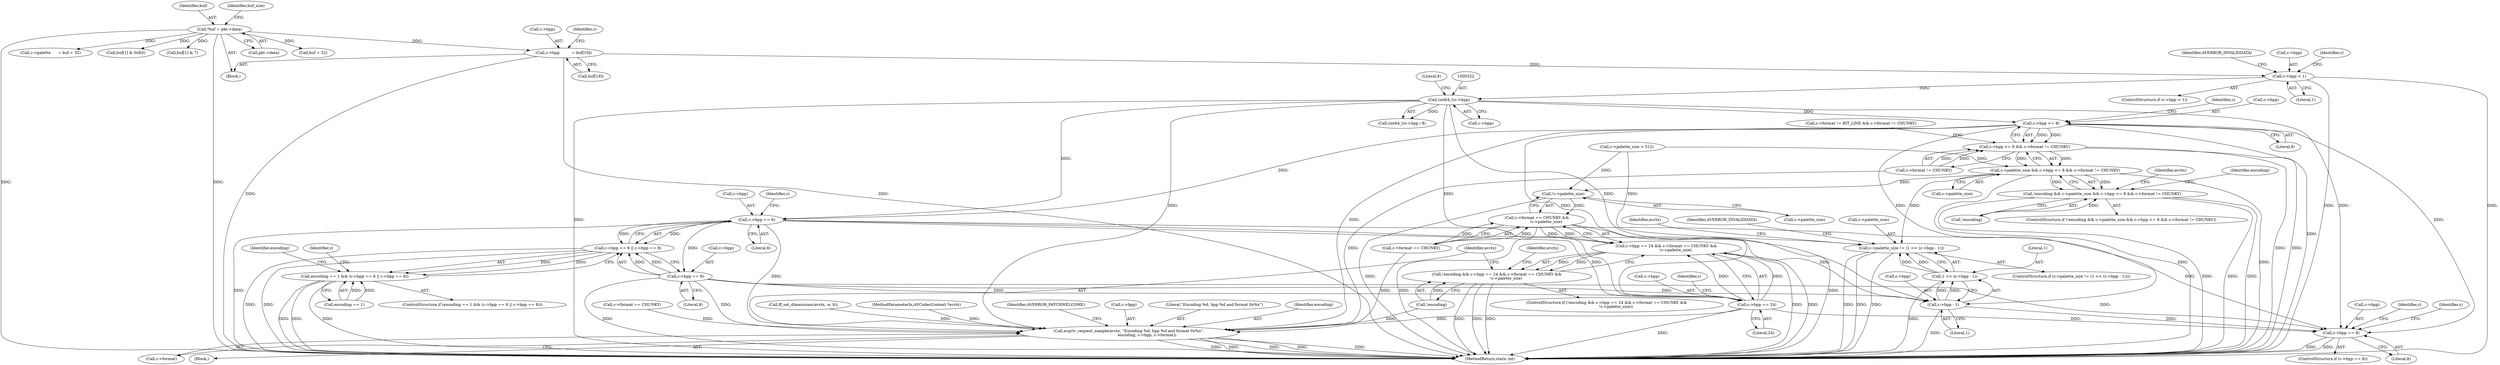 digraph "0_FFmpeg_e1b60aad77c27ed5d4dfc11e5e6a05a38c70489d@pointer" {
"1000338" [label="(Call,c->bpp <= 8)"];
"1000321" [label="(Call,(int64_t)c->bpp)"];
"1000232" [label="(Call,c->bpp < 1)"];
"1000168" [label="(Call,c->bpp          = buf[19])"];
"1000127" [label="(Call,*buf = pkt->data)"];
"1000337" [label="(Call,c->bpp <= 8 && c->format != CHUNKY)"];
"1000333" [label="(Call,c->palette_size && c->bpp <= 8 && c->format != CHUNKY)"];
"1000330" [label="(Call,!encoding && c->palette_size && c->bpp <= 8 && c->format != CHUNKY)"];
"1000373" [label="(Call,c->palette_size != (1 << (c->bpp - 1)))"];
"1000408" [label="(Call,!c->palette_size)"];
"1000402" [label="(Call,c->format == CHUNKY &&\n               !c->palette_size)"];
"1000396" [label="(Call,c->bpp == 24 && c->format == CHUNKY &&\n               !c->palette_size)"];
"1000393" [label="(Call,!encoding && c->bpp == 24 && c->format == CHUNKY &&\n               !c->palette_size)"];
"1000361" [label="(Call,c->bpp == 6)"];
"1000360" [label="(Call,c->bpp == 6 || c->bpp == 8)"];
"1000356" [label="(Call,encoding == 1 && (c->bpp == 6 || c->bpp == 8))"];
"1000366" [label="(Call,c->bpp == 8)"];
"1000379" [label="(Call,c->bpp - 1)"];
"1000377" [label="(Call,1 << (c->bpp - 1))"];
"1000474" [label="(Call,c->bpp == 8)"];
"1000397" [label="(Call,c->bpp == 24)"];
"1000420" [label="(Call,avpriv_request_sample(avctx, \"Encoding %d, bpp %d and format 0x%x\",\n                              encoding, c->bpp, c->format))"];
"1000188" [label="(Call,buf + 32)"];
"1000343" [label="(Call,c->format != CHUNKY)"];
"1000326" [label="(Literal,8)"];
"1000323" [label="(Call,c->bpp)"];
"1000419" [label="(Block,)"];
"1000338" [label="(Call,c->bpp <= 8)"];
"1000388" [label="(Identifier,avctx)"];
"1000357" [label="(Call,encoding == 1)"];
"1000423" [label="(Identifier,encoding)"];
"1000169" [label="(Call,c->bpp)"];
"1000351" [label="(Identifier,avctx)"];
"1000105" [label="(Block,)"];
"1000345" [label="(Identifier,c)"];
"1000383" [label="(Literal,1)"];
"1000231" [label="(ControlStructure,if (c->bpp < 1))"];
"1000475" [label="(Call,c->bpp)"];
"1000339" [label="(Call,c->bpp)"];
"1000393" [label="(Call,!encoding && c->bpp == 24 && c->format == CHUNKY &&\n               !c->palette_size)"];
"1000329" [label="(ControlStructure,if (!encoding && c->palette_size && c->bpp <= 8 && c->format != CHUNKY))"];
"1000370" [label="(Literal,8)"];
"1000184" [label="(Call,c->palette      = buf + 32)"];
"1000233" [label="(Call,c->bpp)"];
"1000330" [label="(Call,!encoding && c->palette_size && c->bpp <= 8 && c->format != CHUNKY)"];
"1000378" [label="(Literal,1)"];
"1000278" [label="(Call,c->format == CHUNKY)"];
"1000397" [label="(Call,c->bpp == 24)"];
"1000355" [label="(ControlStructure,if (encoding == 1 && (c->bpp == 6 || c->bpp == 8)))"];
"1000427" [label="(Call,c->format)"];
"1000214" [label="(Call,c->palette_size > 512)"];
"1000232" [label="(Call,c->bpp < 1)"];
"1000243" [label="(Identifier,c)"];
"1000409" [label="(Call,c->palette_size)"];
"1000128" [label="(Identifier,buf)"];
"1000334" [label="(Call,c->palette_size)"];
"1000342" [label="(Literal,8)"];
"1000368" [label="(Identifier,c)"];
"1000360" [label="(Call,c->bpp == 6 || c->bpp == 8)"];
"1000362" [label="(Call,c->bpp)"];
"1000236" [label="(Literal,1)"];
"1000149" [label="(Call,buf[1] & 0xE0)"];
"1000377" [label="(Call,1 << (c->bpp - 1))"];
"1000367" [label="(Call,c->bpp)"];
"1000398" [label="(Call,c->bpp)"];
"1000270" [label="(Call,ff_set_dimensions(avctx, w, h))"];
"1000134" [label="(Identifier,buf_size)"];
"1000385" [label="(Identifier,AVERROR_INVALIDDATA)"];
"1000238" [label="(Identifier,AVERROR_INVALIDDATA)"];
"1000127" [label="(Call,*buf = pkt->data)"];
"1000474" [label="(Call,c->bpp == 8)"];
"1000375" [label="(Identifier,c)"];
"1000420" [label="(Call,avpriv_request_sample(avctx, \"Encoding %d, bpp %d and format 0x%x\",\n                              encoding, c->bpp, c->format))"];
"1000394" [label="(Call,!encoding)"];
"1000484" [label="(Identifier,c)"];
"1000333" [label="(Call,c->palette_size && c->bpp <= 8 && c->format != CHUNKY)"];
"1000401" [label="(Literal,24)"];
"1000392" [label="(ControlStructure,if (!encoding && c->bpp == 24 && c->format == CHUNKY &&\n               !c->palette_size))"];
"1000337" [label="(Call,c->bpp <= 8 && c->format != CHUNKY)"];
"1000177" [label="(Identifier,c)"];
"1000415" [label="(Identifier,avctx)"];
"1000321" [label="(Call,(int64_t)c->bpp)"];
"1000140" [label="(Call,buf[1] & 7)"];
"1000403" [label="(Call,c->format == CHUNKY)"];
"1000408" [label="(Call,!c->palette_size)"];
"1000168" [label="(Call,c->bpp          = buf[19])"];
"1000508" [label="(MethodReturn,static int)"];
"1000405" [label="(Identifier,c)"];
"1000372" [label="(ControlStructure,if (c->palette_size != (1 << (c->bpp - 1))))"];
"1000380" [label="(Call,c->bpp)"];
"1000358" [label="(Identifier,encoding)"];
"1000374" [label="(Call,c->palette_size)"];
"1000356" [label="(Call,encoding == 1 && (c->bpp == 6 || c->bpp == 8))"];
"1000473" [label="(ControlStructure,if (c->bpp == 8))"];
"1000365" [label="(Literal,6)"];
"1000373" [label="(Call,c->palette_size != (1 << (c->bpp - 1)))"];
"1000101" [label="(MethodParameterIn,AVCodecContext *avctx)"];
"1000396" [label="(Call,c->bpp == 24 && c->format == CHUNKY &&\n               !c->palette_size)"];
"1000129" [label="(Call,pkt->data)"];
"1000480" [label="(Identifier,c)"];
"1000431" [label="(Identifier,AVERROR_PATCHWELCOME)"];
"1000331" [label="(Call,!encoding)"];
"1000478" [label="(Literal,8)"];
"1000421" [label="(Identifier,avctx)"];
"1000402" [label="(Call,c->format == CHUNKY &&\n               !c->palette_size)"];
"1000172" [label="(Call,buf[19])"];
"1000424" [label="(Call,c->bpp)"];
"1000395" [label="(Identifier,encoding)"];
"1000379" [label="(Call,c->bpp - 1)"];
"1000422" [label="(Literal,\"Encoding %d, bpp %d and format 0x%x\")"];
"1000361" [label="(Call,c->bpp == 6)"];
"1000366" [label="(Call,c->bpp == 8)"];
"1000320" [label="(Call,(int64_t)c->bpp / 8)"];
"1000246" [label="(Call,c->format != BIT_LINE && c->format != CHUNKY)"];
"1000338" -> "1000337"  [label="AST: "];
"1000338" -> "1000342"  [label="CFG: "];
"1000339" -> "1000338"  [label="AST: "];
"1000342" -> "1000338"  [label="AST: "];
"1000345" -> "1000338"  [label="CFG: "];
"1000337" -> "1000338"  [label="CFG: "];
"1000338" -> "1000508"  [label="DDG: "];
"1000338" -> "1000337"  [label="DDG: "];
"1000338" -> "1000337"  [label="DDG: "];
"1000321" -> "1000338"  [label="DDG: "];
"1000338" -> "1000361"  [label="DDG: "];
"1000338" -> "1000379"  [label="DDG: "];
"1000338" -> "1000397"  [label="DDG: "];
"1000338" -> "1000420"  [label="DDG: "];
"1000338" -> "1000474"  [label="DDG: "];
"1000321" -> "1000320"  [label="AST: "];
"1000321" -> "1000323"  [label="CFG: "];
"1000322" -> "1000321"  [label="AST: "];
"1000323" -> "1000321"  [label="AST: "];
"1000326" -> "1000321"  [label="CFG: "];
"1000321" -> "1000508"  [label="DDG: "];
"1000321" -> "1000320"  [label="DDG: "];
"1000232" -> "1000321"  [label="DDG: "];
"1000321" -> "1000361"  [label="DDG: "];
"1000321" -> "1000379"  [label="DDG: "];
"1000321" -> "1000397"  [label="DDG: "];
"1000321" -> "1000420"  [label="DDG: "];
"1000321" -> "1000474"  [label="DDG: "];
"1000232" -> "1000231"  [label="AST: "];
"1000232" -> "1000236"  [label="CFG: "];
"1000233" -> "1000232"  [label="AST: "];
"1000236" -> "1000232"  [label="AST: "];
"1000238" -> "1000232"  [label="CFG: "];
"1000243" -> "1000232"  [label="CFG: "];
"1000232" -> "1000508"  [label="DDG: "];
"1000232" -> "1000508"  [label="DDG: "];
"1000168" -> "1000232"  [label="DDG: "];
"1000168" -> "1000105"  [label="AST: "];
"1000168" -> "1000172"  [label="CFG: "];
"1000169" -> "1000168"  [label="AST: "];
"1000172" -> "1000168"  [label="AST: "];
"1000177" -> "1000168"  [label="CFG: "];
"1000168" -> "1000508"  [label="DDG: "];
"1000168" -> "1000508"  [label="DDG: "];
"1000127" -> "1000168"  [label="DDG: "];
"1000127" -> "1000105"  [label="AST: "];
"1000127" -> "1000129"  [label="CFG: "];
"1000128" -> "1000127"  [label="AST: "];
"1000129" -> "1000127"  [label="AST: "];
"1000134" -> "1000127"  [label="CFG: "];
"1000127" -> "1000508"  [label="DDG: "];
"1000127" -> "1000508"  [label="DDG: "];
"1000127" -> "1000140"  [label="DDG: "];
"1000127" -> "1000149"  [label="DDG: "];
"1000127" -> "1000184"  [label="DDG: "];
"1000127" -> "1000188"  [label="DDG: "];
"1000337" -> "1000333"  [label="AST: "];
"1000337" -> "1000343"  [label="CFG: "];
"1000343" -> "1000337"  [label="AST: "];
"1000333" -> "1000337"  [label="CFG: "];
"1000337" -> "1000508"  [label="DDG: "];
"1000337" -> "1000508"  [label="DDG: "];
"1000337" -> "1000333"  [label="DDG: "];
"1000337" -> "1000333"  [label="DDG: "];
"1000343" -> "1000337"  [label="DDG: "];
"1000343" -> "1000337"  [label="DDG: "];
"1000246" -> "1000337"  [label="DDG: "];
"1000333" -> "1000330"  [label="AST: "];
"1000333" -> "1000334"  [label="CFG: "];
"1000334" -> "1000333"  [label="AST: "];
"1000330" -> "1000333"  [label="CFG: "];
"1000333" -> "1000508"  [label="DDG: "];
"1000333" -> "1000508"  [label="DDG: "];
"1000333" -> "1000330"  [label="DDG: "];
"1000333" -> "1000330"  [label="DDG: "];
"1000214" -> "1000333"  [label="DDG: "];
"1000333" -> "1000373"  [label="DDG: "];
"1000333" -> "1000408"  [label="DDG: "];
"1000330" -> "1000329"  [label="AST: "];
"1000330" -> "1000331"  [label="CFG: "];
"1000331" -> "1000330"  [label="AST: "];
"1000351" -> "1000330"  [label="CFG: "];
"1000358" -> "1000330"  [label="CFG: "];
"1000330" -> "1000508"  [label="DDG: "];
"1000330" -> "1000508"  [label="DDG: "];
"1000330" -> "1000508"  [label="DDG: "];
"1000331" -> "1000330"  [label="DDG: "];
"1000373" -> "1000372"  [label="AST: "];
"1000373" -> "1000377"  [label="CFG: "];
"1000374" -> "1000373"  [label="AST: "];
"1000377" -> "1000373"  [label="AST: "];
"1000385" -> "1000373"  [label="CFG: "];
"1000388" -> "1000373"  [label="CFG: "];
"1000373" -> "1000508"  [label="DDG: "];
"1000373" -> "1000508"  [label="DDG: "];
"1000373" -> "1000508"  [label="DDG: "];
"1000214" -> "1000373"  [label="DDG: "];
"1000377" -> "1000373"  [label="DDG: "];
"1000377" -> "1000373"  [label="DDG: "];
"1000408" -> "1000402"  [label="AST: "];
"1000408" -> "1000409"  [label="CFG: "];
"1000409" -> "1000408"  [label="AST: "];
"1000402" -> "1000408"  [label="CFG: "];
"1000408" -> "1000508"  [label="DDG: "];
"1000408" -> "1000402"  [label="DDG: "];
"1000214" -> "1000408"  [label="DDG: "];
"1000402" -> "1000396"  [label="AST: "];
"1000402" -> "1000403"  [label="CFG: "];
"1000403" -> "1000402"  [label="AST: "];
"1000396" -> "1000402"  [label="CFG: "];
"1000402" -> "1000508"  [label="DDG: "];
"1000402" -> "1000508"  [label="DDG: "];
"1000402" -> "1000396"  [label="DDG: "];
"1000402" -> "1000396"  [label="DDG: "];
"1000403" -> "1000402"  [label="DDG: "];
"1000403" -> "1000402"  [label="DDG: "];
"1000396" -> "1000393"  [label="AST: "];
"1000396" -> "1000397"  [label="CFG: "];
"1000397" -> "1000396"  [label="AST: "];
"1000393" -> "1000396"  [label="CFG: "];
"1000396" -> "1000508"  [label="DDG: "];
"1000396" -> "1000508"  [label="DDG: "];
"1000396" -> "1000393"  [label="DDG: "];
"1000396" -> "1000393"  [label="DDG: "];
"1000397" -> "1000396"  [label="DDG: "];
"1000397" -> "1000396"  [label="DDG: "];
"1000393" -> "1000392"  [label="AST: "];
"1000393" -> "1000394"  [label="CFG: "];
"1000394" -> "1000393"  [label="AST: "];
"1000415" -> "1000393"  [label="CFG: "];
"1000421" -> "1000393"  [label="CFG: "];
"1000393" -> "1000508"  [label="DDG: "];
"1000393" -> "1000508"  [label="DDG: "];
"1000393" -> "1000508"  [label="DDG: "];
"1000394" -> "1000393"  [label="DDG: "];
"1000361" -> "1000360"  [label="AST: "];
"1000361" -> "1000365"  [label="CFG: "];
"1000362" -> "1000361"  [label="AST: "];
"1000365" -> "1000361"  [label="AST: "];
"1000368" -> "1000361"  [label="CFG: "];
"1000360" -> "1000361"  [label="CFG: "];
"1000361" -> "1000508"  [label="DDG: "];
"1000361" -> "1000360"  [label="DDG: "];
"1000361" -> "1000360"  [label="DDG: "];
"1000361" -> "1000366"  [label="DDG: "];
"1000361" -> "1000379"  [label="DDG: "];
"1000361" -> "1000397"  [label="DDG: "];
"1000361" -> "1000420"  [label="DDG: "];
"1000361" -> "1000474"  [label="DDG: "];
"1000360" -> "1000356"  [label="AST: "];
"1000360" -> "1000366"  [label="CFG: "];
"1000366" -> "1000360"  [label="AST: "];
"1000356" -> "1000360"  [label="CFG: "];
"1000360" -> "1000508"  [label="DDG: "];
"1000360" -> "1000508"  [label="DDG: "];
"1000360" -> "1000356"  [label="DDG: "];
"1000360" -> "1000356"  [label="DDG: "];
"1000366" -> "1000360"  [label="DDG: "];
"1000366" -> "1000360"  [label="DDG: "];
"1000356" -> "1000355"  [label="AST: "];
"1000356" -> "1000357"  [label="CFG: "];
"1000357" -> "1000356"  [label="AST: "];
"1000375" -> "1000356"  [label="CFG: "];
"1000395" -> "1000356"  [label="CFG: "];
"1000356" -> "1000508"  [label="DDG: "];
"1000356" -> "1000508"  [label="DDG: "];
"1000356" -> "1000508"  [label="DDG: "];
"1000357" -> "1000356"  [label="DDG: "];
"1000357" -> "1000356"  [label="DDG: "];
"1000366" -> "1000370"  [label="CFG: "];
"1000367" -> "1000366"  [label="AST: "];
"1000370" -> "1000366"  [label="AST: "];
"1000366" -> "1000508"  [label="DDG: "];
"1000366" -> "1000379"  [label="DDG: "];
"1000366" -> "1000397"  [label="DDG: "];
"1000366" -> "1000420"  [label="DDG: "];
"1000366" -> "1000474"  [label="DDG: "];
"1000379" -> "1000377"  [label="AST: "];
"1000379" -> "1000383"  [label="CFG: "];
"1000380" -> "1000379"  [label="AST: "];
"1000383" -> "1000379"  [label="AST: "];
"1000377" -> "1000379"  [label="CFG: "];
"1000379" -> "1000508"  [label="DDG: "];
"1000379" -> "1000377"  [label="DDG: "];
"1000379" -> "1000377"  [label="DDG: "];
"1000379" -> "1000474"  [label="DDG: "];
"1000378" -> "1000377"  [label="AST: "];
"1000377" -> "1000508"  [label="DDG: "];
"1000474" -> "1000473"  [label="AST: "];
"1000474" -> "1000478"  [label="CFG: "];
"1000475" -> "1000474"  [label="AST: "];
"1000478" -> "1000474"  [label="AST: "];
"1000480" -> "1000474"  [label="CFG: "];
"1000484" -> "1000474"  [label="CFG: "];
"1000474" -> "1000508"  [label="DDG: "];
"1000474" -> "1000508"  [label="DDG: "];
"1000397" -> "1000474"  [label="DDG: "];
"1000397" -> "1000401"  [label="CFG: "];
"1000398" -> "1000397"  [label="AST: "];
"1000401" -> "1000397"  [label="AST: "];
"1000405" -> "1000397"  [label="CFG: "];
"1000397" -> "1000508"  [label="DDG: "];
"1000397" -> "1000420"  [label="DDG: "];
"1000420" -> "1000419"  [label="AST: "];
"1000420" -> "1000427"  [label="CFG: "];
"1000421" -> "1000420"  [label="AST: "];
"1000422" -> "1000420"  [label="AST: "];
"1000423" -> "1000420"  [label="AST: "];
"1000424" -> "1000420"  [label="AST: "];
"1000427" -> "1000420"  [label="AST: "];
"1000431" -> "1000420"  [label="CFG: "];
"1000420" -> "1000508"  [label="DDG: "];
"1000420" -> "1000508"  [label="DDG: "];
"1000420" -> "1000508"  [label="DDG: "];
"1000420" -> "1000508"  [label="DDG: "];
"1000420" -> "1000508"  [label="DDG: "];
"1000270" -> "1000420"  [label="DDG: "];
"1000101" -> "1000420"  [label="DDG: "];
"1000394" -> "1000420"  [label="DDG: "];
"1000343" -> "1000420"  [label="DDG: "];
"1000403" -> "1000420"  [label="DDG: "];
"1000278" -> "1000420"  [label="DDG: "];
}
